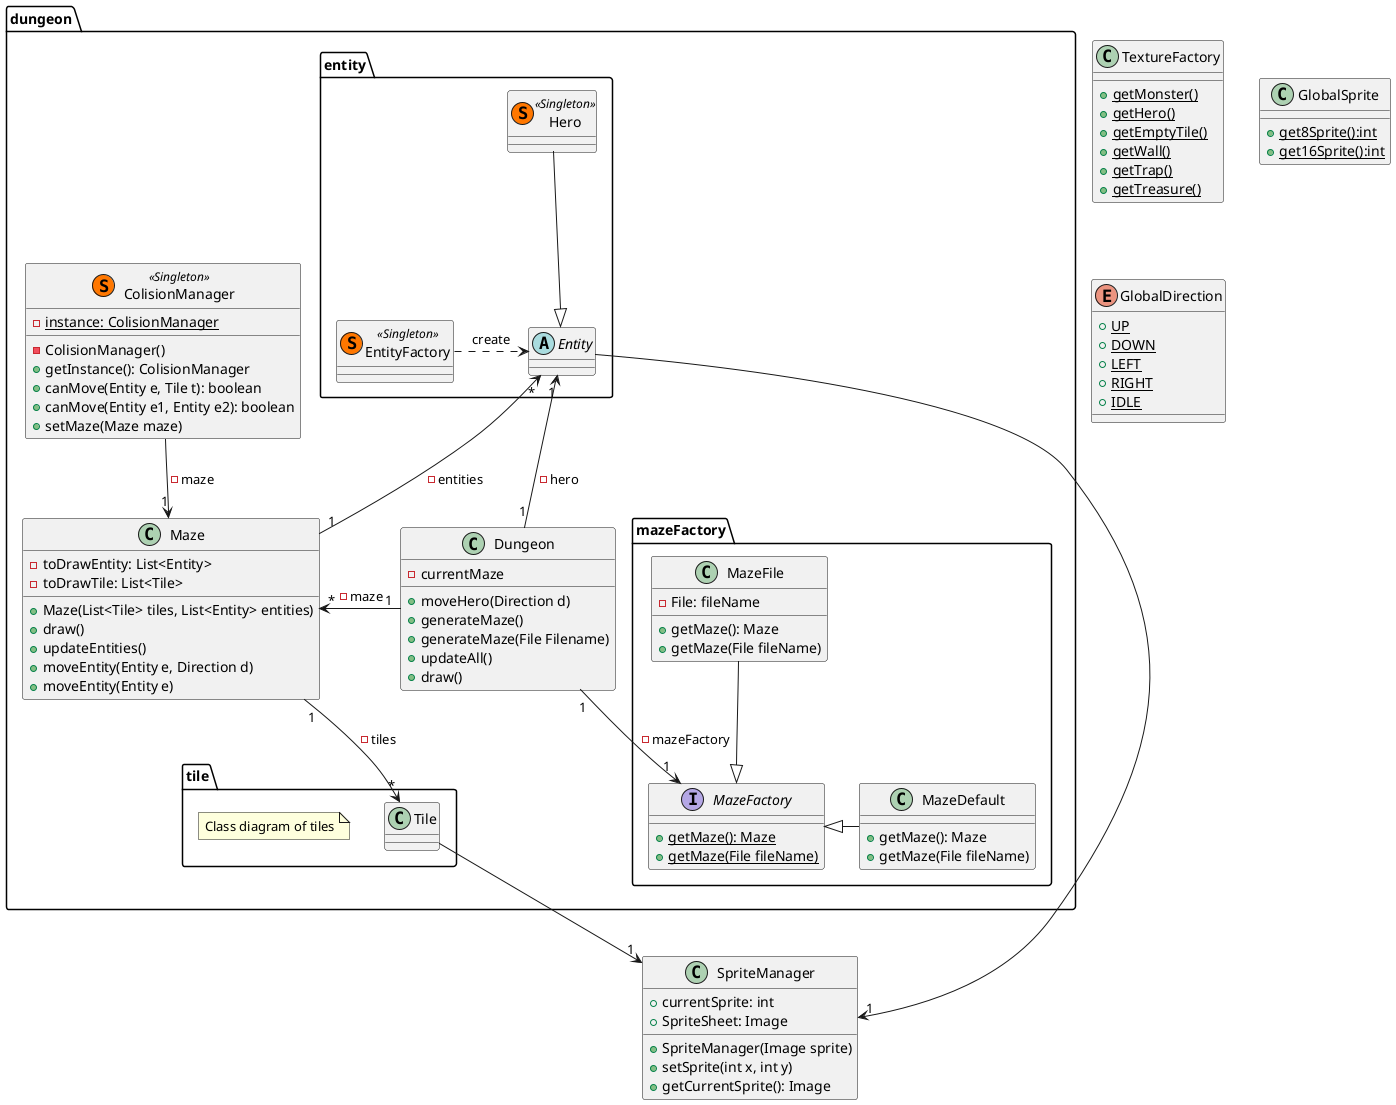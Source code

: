 @startuml

package dungeon{

    class Dungeon{
        - currentMaze
        + moveHero(Direction d)
        + generateMaze()
        + generateMaze(File Filename)
        + updateAll()
        + draw()
    }

    class Maze{
        - toDrawEntity: List<Entity>
        - toDrawTile: List<Tile>
        + Maze(List<Tile> tiles, List<Entity> entities)
        + draw()
        + updateEntities()
        + moveEntity(Entity e, Direction d)
        + moveEntity(Entity e)
    }

    package tile{

        class Tile{

        }

        note "Class diagram of tiles" as N1

    }

    package entity{

        abstract Entity{

        }

        class Hero << (S,#FF7700) Singleton >>{

        }

        class EntityFactory << (S,#FF7700) Singleton >>{

        }

    }

    class ColisionManager << (S,#FF7700) Singleton >>{
        - {static} instance: ColisionManager
        - ColisionManager()
        + getInstance(): ColisionManager
        + canMove(Entity e, Tile t): boolean
        + canMove(Entity e1, Entity e2): boolean
        + setMaze(Maze maze)
    }

    ColisionManager --> "1" Maze: -maze

    package mazeFactory{

        interface MazeFactory{
            + {static}getMaze(): Maze
            + {static}getMaze(File fileName)
        }

        class MazeFile{
            - File: fileName
            + getMaze(): Maze
            + getMaze(File fileName)
        }

        class MazeDefault{
            + getMaze(): Maze
            + getMaze(File fileName)
        }

    }

}

class TextureFactory{
    + {static}getMonster()
    + {static}getHero()
    + {static}getEmptyTile()
    + {static}getWall()
    + {static}getTrap()
    + {static}getTreasure()
}

class SpriteManager{
    + currentSprite: int
    + SpriteSheet: Image
    + SpriteManager(Image sprite)
    + setSprite(int x, int y)
    + getCurrentSprite(): Image
}

class GlobalSprite{
    + {static} get8Sprite():int
    + {static} get16Sprite():int
}

enum GlobalDirection{
    + {static} UP
    + {static} DOWN
    + {static} LEFT
    + {static} RIGHT
    + {static} IDLE
}

MazeDefault -left-|> MazeFactory
Dungeon "1" -left-> "*" Maze: -maze
Dungeon "1" --> "1" MazeFactory: -mazeFactory
Maze "1" --> "*" Tile: -tiles
Maze "1" -up-> "*" Entity: -entities

EntityFactory .right.> Entity : create

Hero --|> Entity
Dungeon "1" --> "1" Entity : -hero

MazeFile --|> MazeFactory

Tile --> "1" SpriteManager
Entity -right-> "1" SpriteManager

@enduml